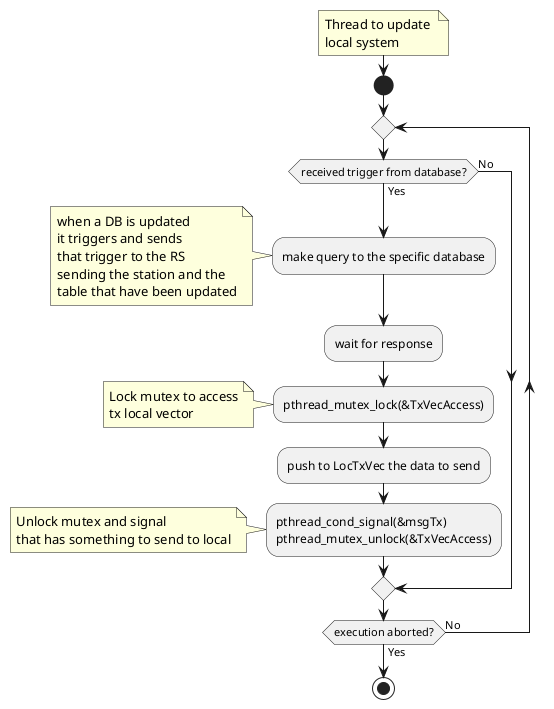 @startuml
'-----------------------
  note right
    Thread to update 
    local system
  end note
'-----------------------
start
    repeat
        if (received trigger from database?) then (Yes)
            
            :make query to the specific database;
            note left
                when a DB is updated
                it triggers and sends
                that trigger to the RS
                sending the station and the
                table that have been updated
            end note
            :wait for response;
            :pthread_mutex_lock(&TxVecAccess);
            note left
                Lock mutex to access
                tx local vector
            end note
            :push to LocTxVec the data to send;
            :pthread_cond_signal(&msgTx)
            pthread_mutex_unlock(&TxVecAccess);
            note left
                Unlock mutex and signal
                that has something to send to local
            end note
        else (No)
        endif
    repeat while(execution aborted?) is (No) not (Yes)
    stop
'-----------------------
@enduml